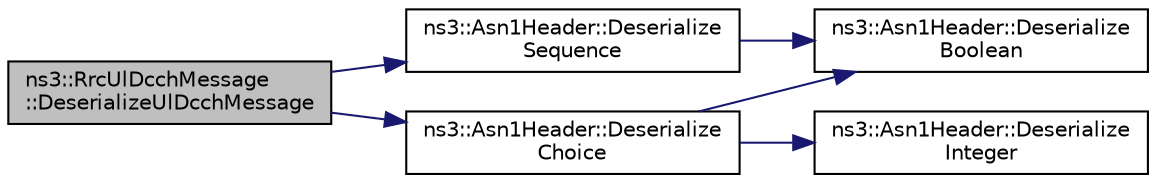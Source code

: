 digraph "ns3::RrcUlDcchMessage::DeserializeUlDcchMessage"
{
  edge [fontname="Helvetica",fontsize="10",labelfontname="Helvetica",labelfontsize="10"];
  node [fontname="Helvetica",fontsize="10",shape=record];
  rankdir="LR";
  Node1 [label="ns3::RrcUlDcchMessage\l::DeserializeUlDcchMessage",height=0.2,width=0.4,color="black", fillcolor="grey75", style="filled", fontcolor="black"];
  Node1 -> Node2 [color="midnightblue",fontsize="10",style="solid"];
  Node2 [label="ns3::Asn1Header::Deserialize\lSequence",height=0.2,width=0.4,color="black", fillcolor="white", style="filled",URL="$d4/d02/classns3_1_1Asn1Header.html#a58c68bb97ba3fe2e8fcdd7c208d672b2"];
  Node2 -> Node3 [color="midnightblue",fontsize="10",style="solid"];
  Node3 [label="ns3::Asn1Header::Deserialize\lBoolean",height=0.2,width=0.4,color="black", fillcolor="white", style="filled",URL="$d4/d02/classns3_1_1Asn1Header.html#ab46f4b86988a0fbeb5df11a9bc46222d"];
  Node1 -> Node4 [color="midnightblue",fontsize="10",style="solid"];
  Node4 [label="ns3::Asn1Header::Deserialize\lChoice",height=0.2,width=0.4,color="black", fillcolor="white", style="filled",URL="$d4/d02/classns3_1_1Asn1Header.html#a0af5881f07a0549a8693a1b75c229a90"];
  Node4 -> Node3 [color="midnightblue",fontsize="10",style="solid"];
  Node4 -> Node5 [color="midnightblue",fontsize="10",style="solid"];
  Node5 [label="ns3::Asn1Header::Deserialize\lInteger",height=0.2,width=0.4,color="black", fillcolor="white", style="filled",URL="$d4/d02/classns3_1_1Asn1Header.html#a49802c9af30018b078150e866b6ecae2"];
}
